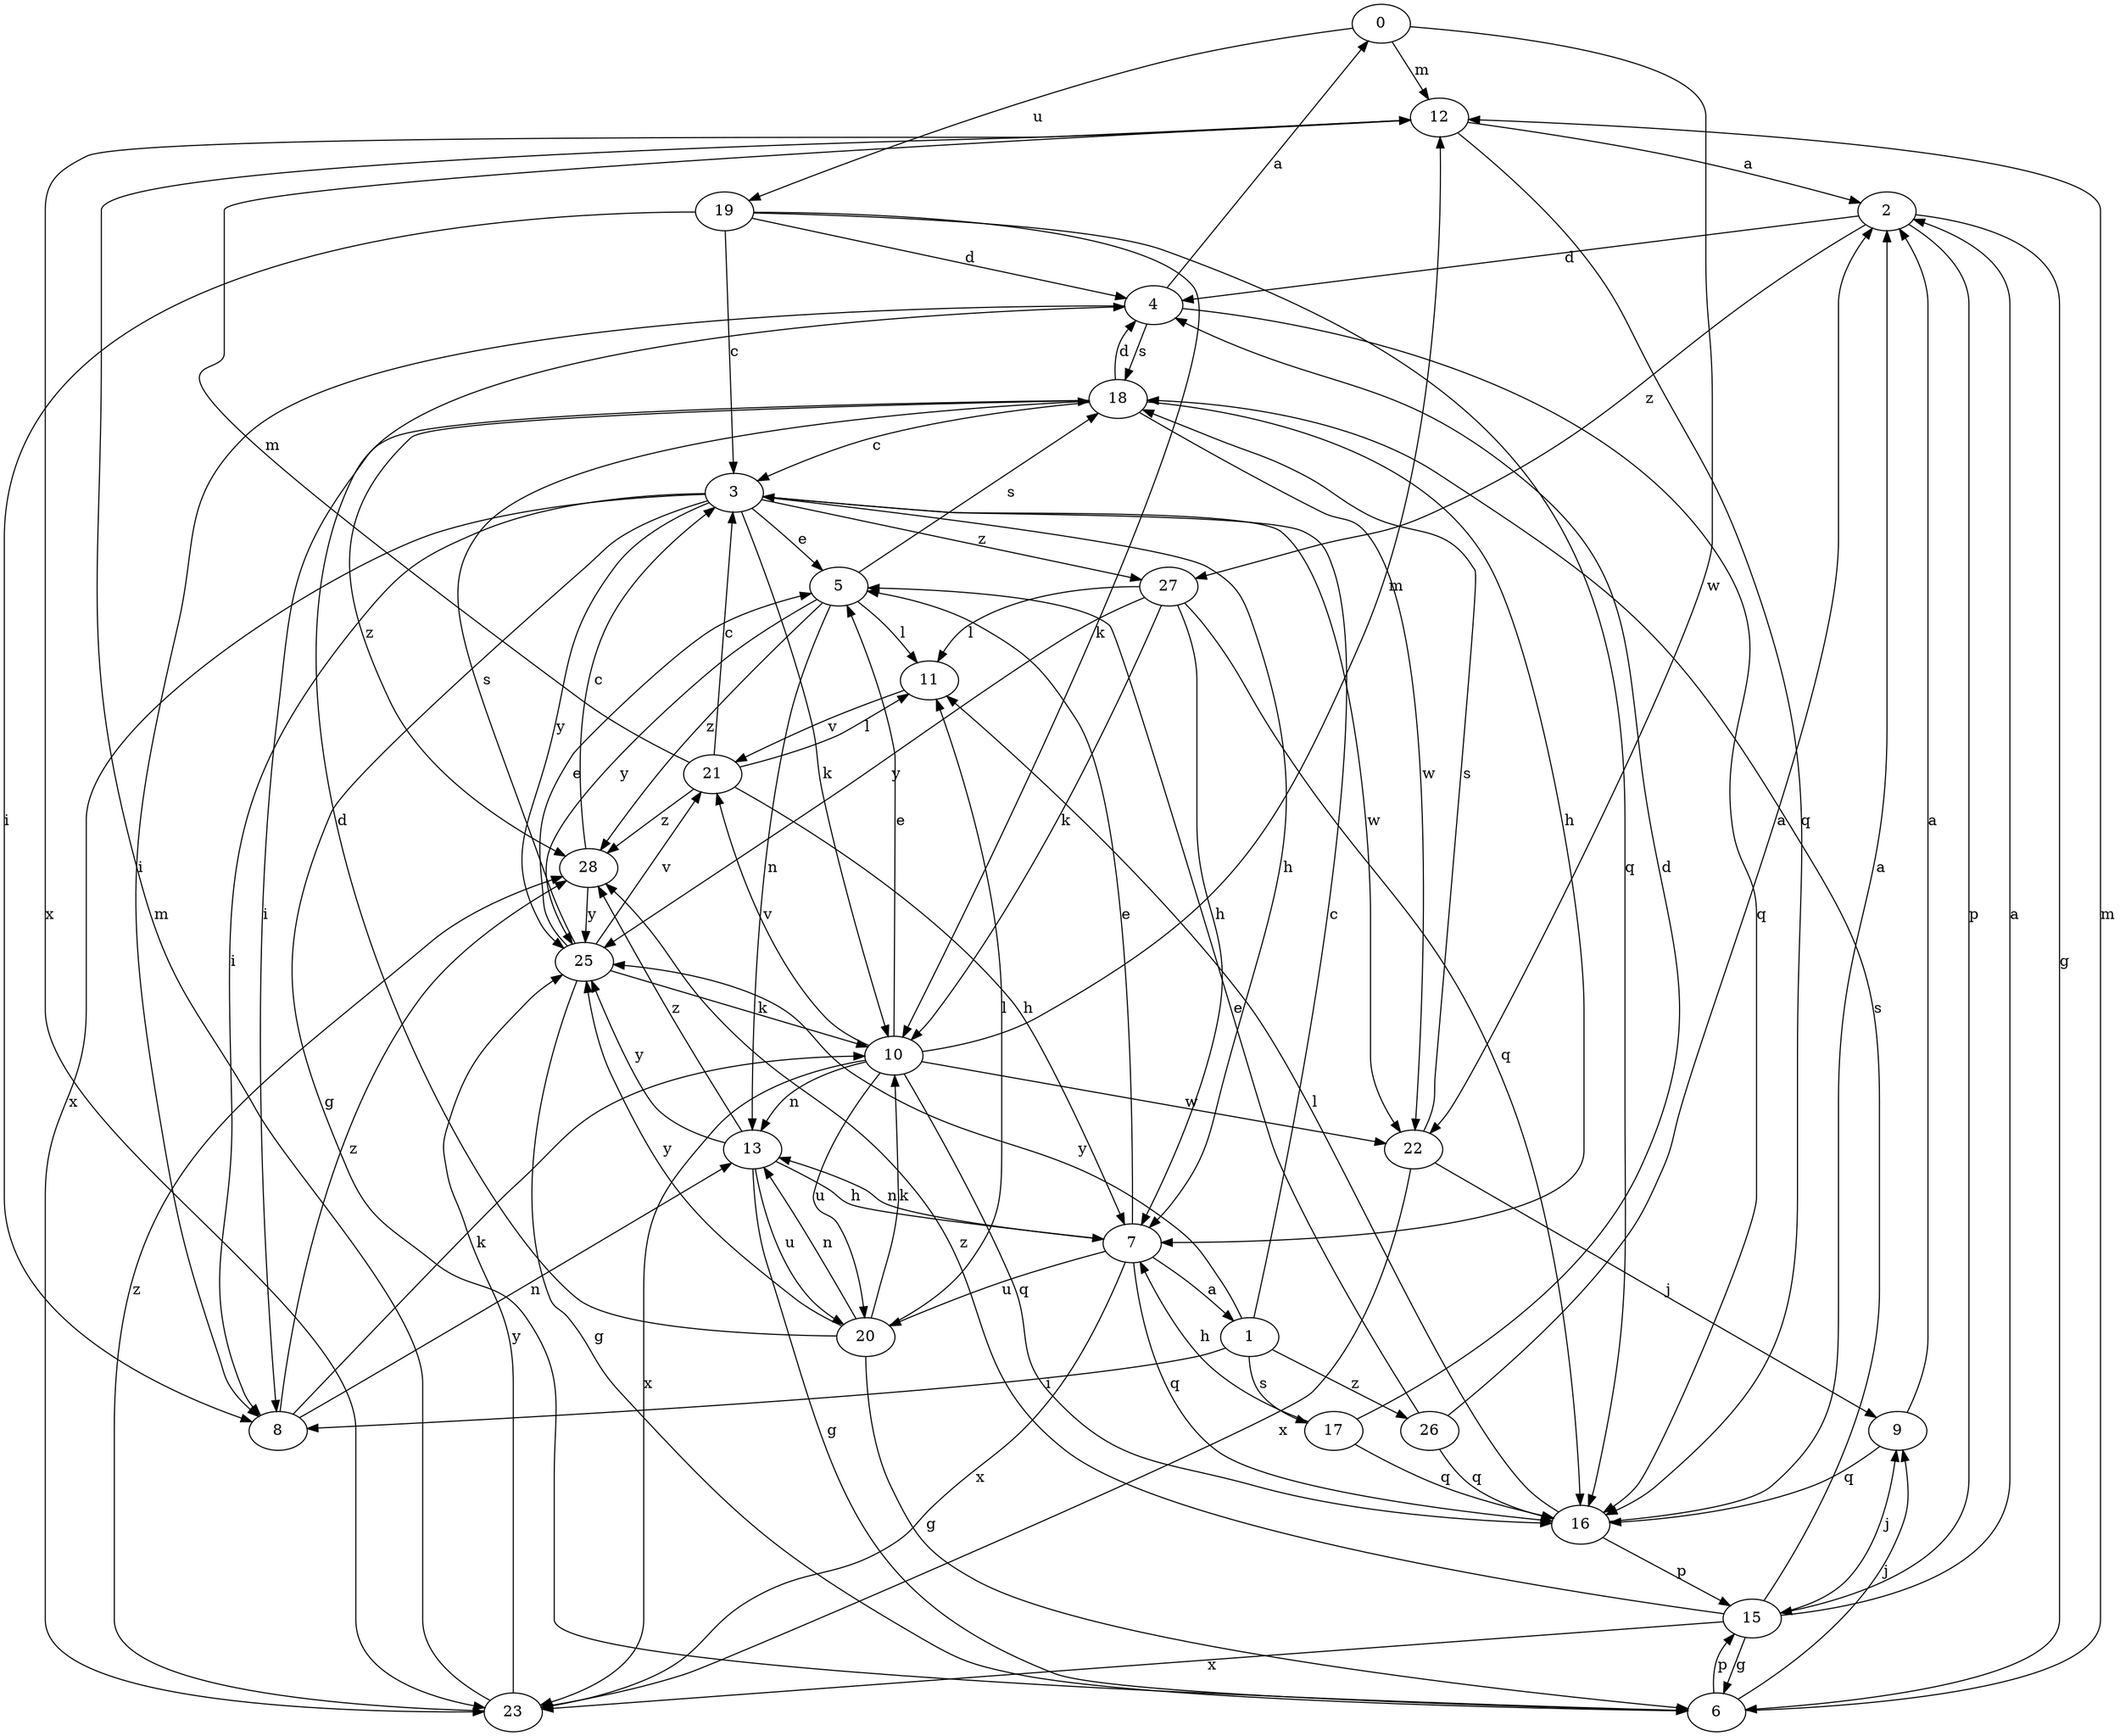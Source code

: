 strict digraph  {
0;
1;
2;
3;
4;
5;
6;
7;
8;
9;
10;
11;
12;
13;
15;
16;
17;
18;
19;
20;
21;
22;
23;
25;
26;
27;
28;
0 -> 12  [label=m];
0 -> 19  [label=u];
0 -> 22  [label=w];
1 -> 3  [label=c];
1 -> 8  [label=i];
1 -> 17  [label=s];
1 -> 25  [label=y];
1 -> 26  [label=z];
2 -> 4  [label=d];
2 -> 6  [label=g];
2 -> 15  [label=p];
2 -> 27  [label=z];
3 -> 5  [label=e];
3 -> 6  [label=g];
3 -> 7  [label=h];
3 -> 8  [label=i];
3 -> 10  [label=k];
3 -> 22  [label=w];
3 -> 23  [label=x];
3 -> 25  [label=y];
3 -> 27  [label=z];
4 -> 0  [label=a];
4 -> 8  [label=i];
4 -> 16  [label=q];
4 -> 18  [label=s];
5 -> 11  [label=l];
5 -> 13  [label=n];
5 -> 18  [label=s];
5 -> 25  [label=y];
5 -> 28  [label=z];
6 -> 9  [label=j];
6 -> 12  [label=m];
6 -> 15  [label=p];
7 -> 1  [label=a];
7 -> 5  [label=e];
7 -> 13  [label=n];
7 -> 16  [label=q];
7 -> 20  [label=u];
7 -> 23  [label=x];
8 -> 10  [label=k];
8 -> 13  [label=n];
8 -> 28  [label=z];
9 -> 2  [label=a];
9 -> 16  [label=q];
10 -> 5  [label=e];
10 -> 12  [label=m];
10 -> 13  [label=n];
10 -> 16  [label=q];
10 -> 20  [label=u];
10 -> 21  [label=v];
10 -> 22  [label=w];
10 -> 23  [label=x];
11 -> 21  [label=v];
12 -> 2  [label=a];
12 -> 16  [label=q];
12 -> 23  [label=x];
13 -> 6  [label=g];
13 -> 7  [label=h];
13 -> 20  [label=u];
13 -> 25  [label=y];
13 -> 28  [label=z];
15 -> 2  [label=a];
15 -> 6  [label=g];
15 -> 9  [label=j];
15 -> 18  [label=s];
15 -> 23  [label=x];
15 -> 28  [label=z];
16 -> 2  [label=a];
16 -> 11  [label=l];
16 -> 15  [label=p];
17 -> 4  [label=d];
17 -> 7  [label=h];
17 -> 16  [label=q];
18 -> 3  [label=c];
18 -> 4  [label=d];
18 -> 7  [label=h];
18 -> 8  [label=i];
18 -> 22  [label=w];
18 -> 28  [label=z];
19 -> 3  [label=c];
19 -> 4  [label=d];
19 -> 8  [label=i];
19 -> 10  [label=k];
19 -> 16  [label=q];
20 -> 4  [label=d];
20 -> 6  [label=g];
20 -> 10  [label=k];
20 -> 11  [label=l];
20 -> 13  [label=n];
20 -> 25  [label=y];
21 -> 3  [label=c];
21 -> 7  [label=h];
21 -> 11  [label=l];
21 -> 12  [label=m];
21 -> 28  [label=z];
22 -> 9  [label=j];
22 -> 18  [label=s];
22 -> 23  [label=x];
23 -> 12  [label=m];
23 -> 25  [label=y];
23 -> 28  [label=z];
25 -> 5  [label=e];
25 -> 6  [label=g];
25 -> 10  [label=k];
25 -> 18  [label=s];
25 -> 21  [label=v];
26 -> 2  [label=a];
26 -> 5  [label=e];
26 -> 16  [label=q];
27 -> 7  [label=h];
27 -> 10  [label=k];
27 -> 11  [label=l];
27 -> 16  [label=q];
27 -> 25  [label=y];
28 -> 3  [label=c];
28 -> 25  [label=y];
}
